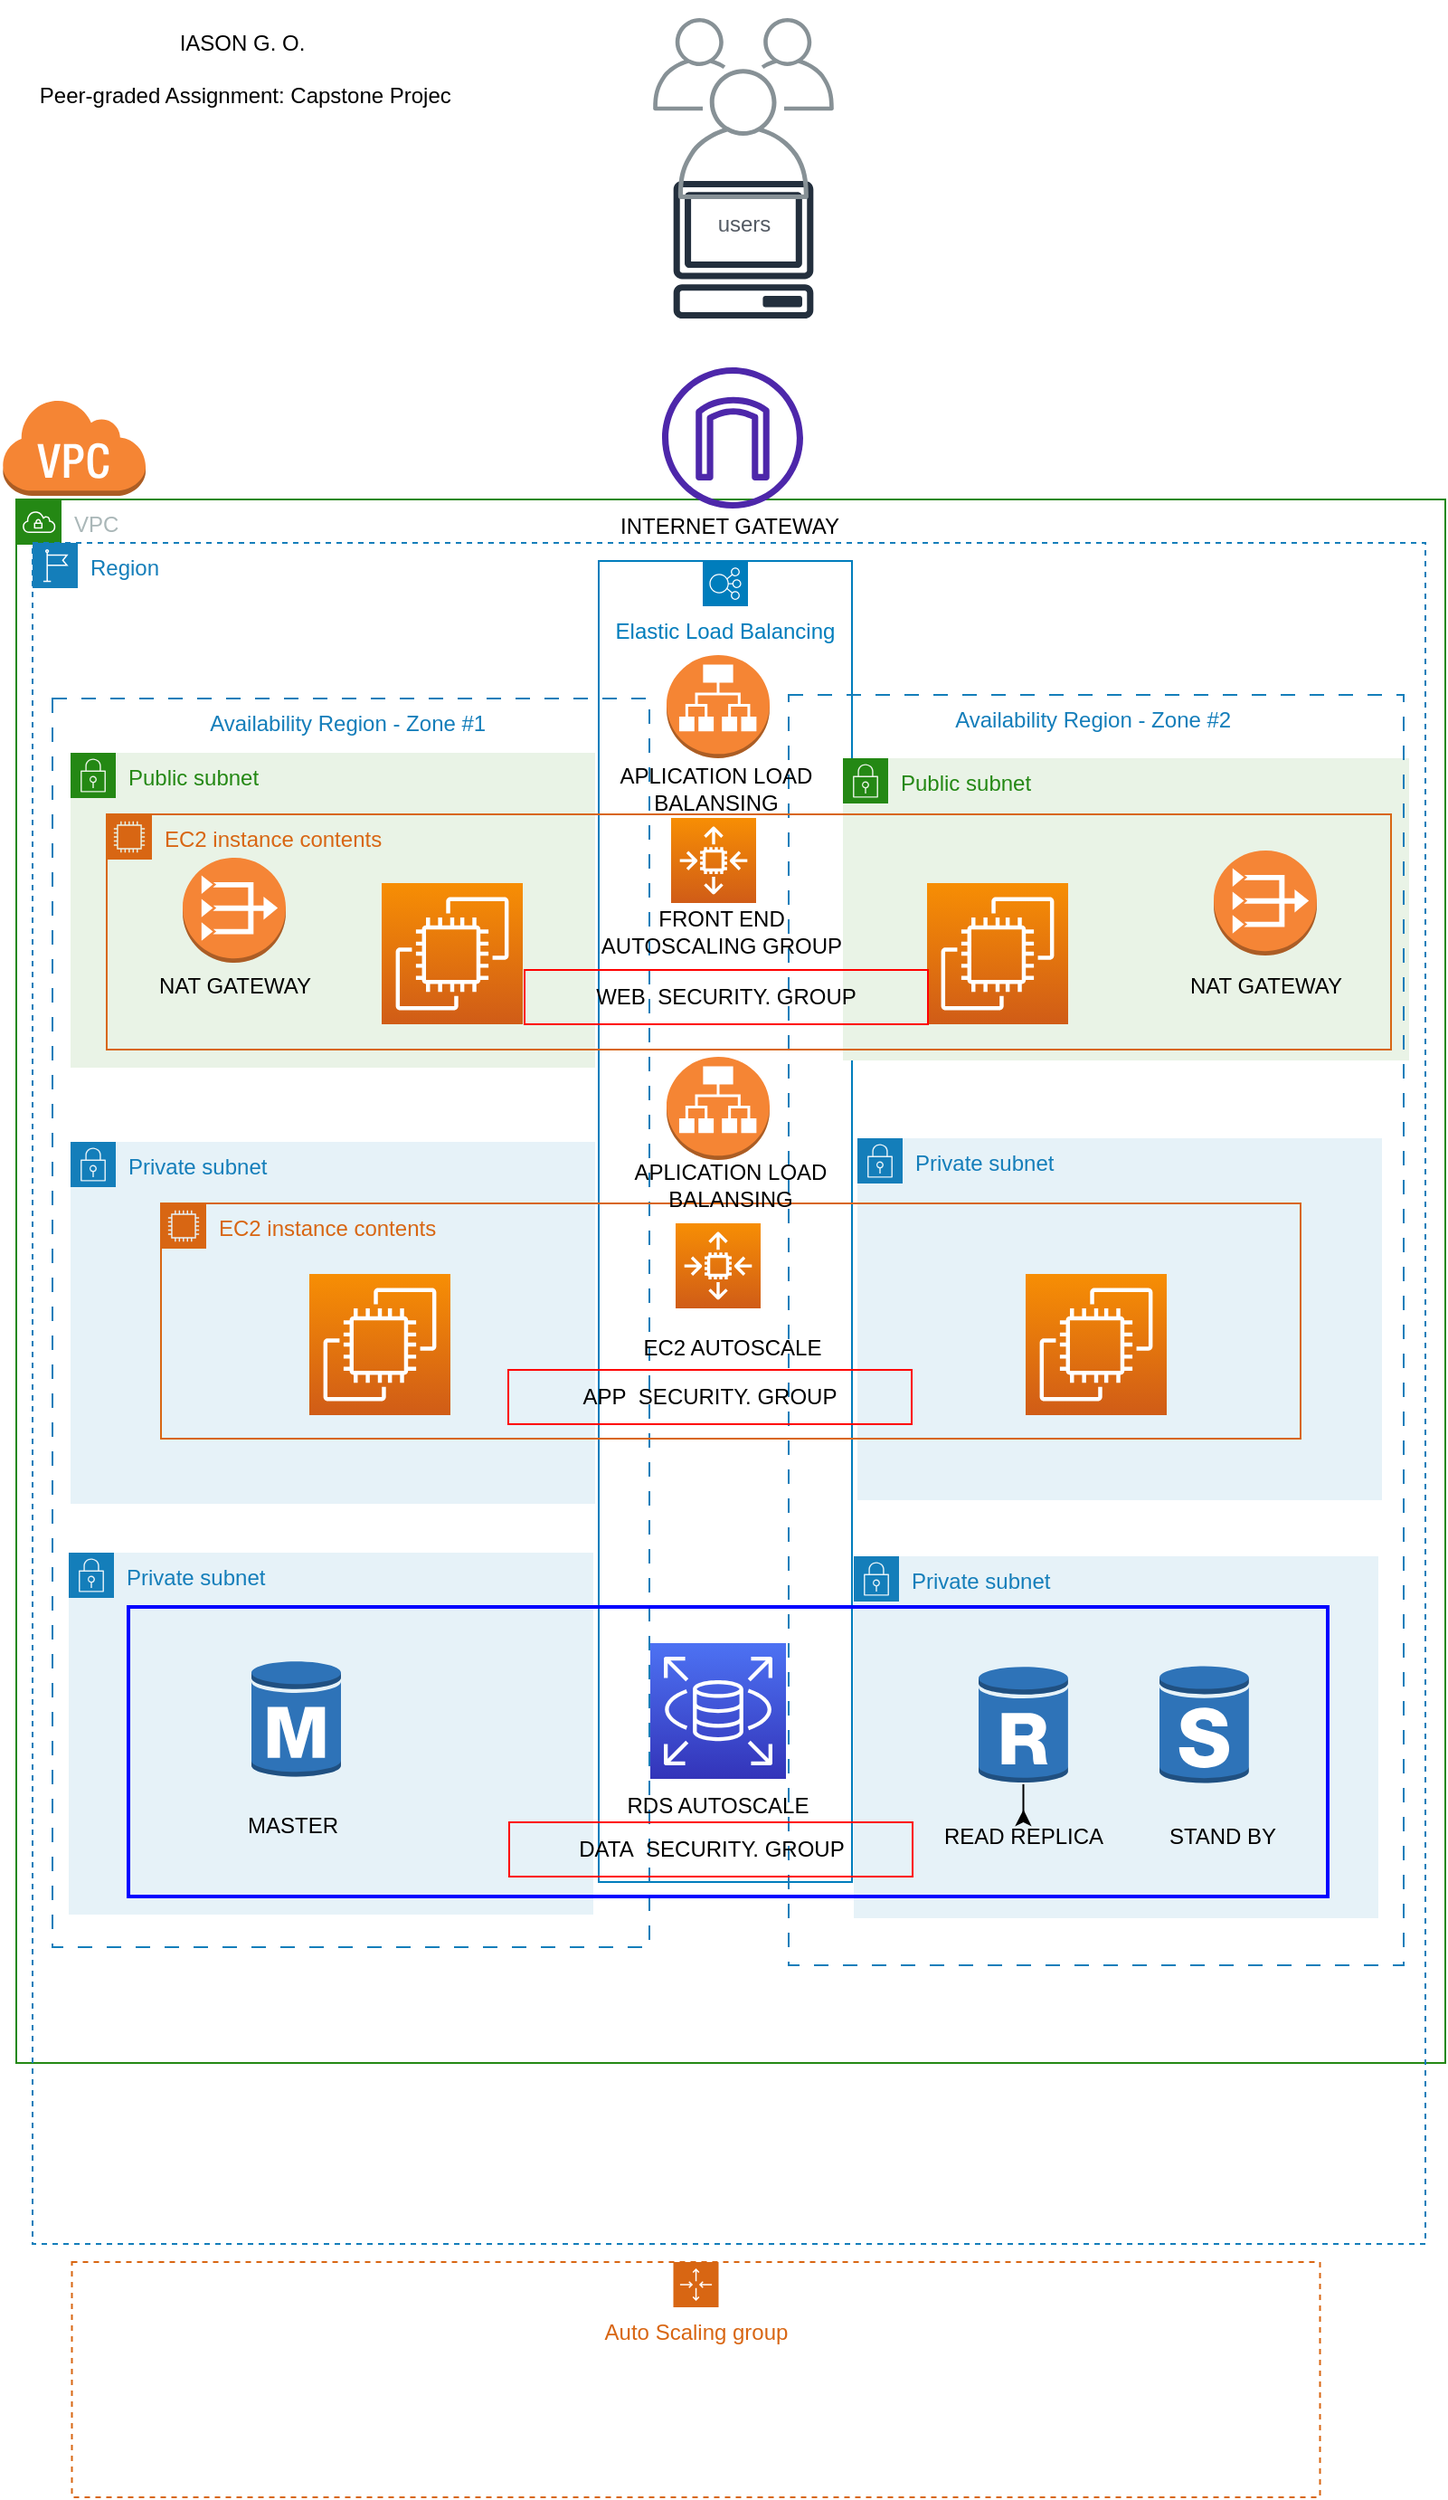 <mxfile version="20.8.6" type="github">
  <diagram id="tCGXWT_r_tcxS9mnZwyS" name="Page-1">
    <mxGraphModel dx="860" dy="1764" grid="1" gridSize="10" guides="1" tooltips="1" connect="1" arrows="1" fold="1" page="1" pageScale="1" pageWidth="827" pageHeight="1169" math="0" shadow="0">
      <root>
        <mxCell id="0" />
        <mxCell id="1" parent="0" />
        <mxCell id="pUD-tCBiniD4an03szl6-67" value="Elastic Load Balancing" style="sketch=0;outlineConnect=0;gradientColor=none;html=1;whiteSpace=wrap;fontSize=12;fontStyle=0;shape=mxgraph.aws4.groupCenter;grIcon=mxgraph.aws4.group_elastic_load_balancing;grStroke=1;strokeColor=#007DBC;fillColor=none;verticalAlign=top;align=center;fontColor=#007DBC;dashed=0;spacingTop=25;" parent="1" vertex="1">
          <mxGeometry x="340" y="-840" width="140" height="730" as="geometry" />
        </mxCell>
        <mxCell id="nU6l3-WDr7xgm6DIGecr-2" value="VPC" style="points=[[0,0],[0.25,0],[0.5,0],[0.75,0],[1,0],[1,0.25],[1,0.5],[1,0.75],[1,1],[0.75,1],[0.5,1],[0.25,1],[0,1],[0,0.75],[0,0.5],[0,0.25]];outlineConnect=0;gradientColor=none;html=1;whiteSpace=wrap;fontSize=12;fontStyle=0;container=1;pointerEvents=0;collapsible=0;recursiveResize=0;shape=mxgraph.aws4.group;grIcon=mxgraph.aws4.group_vpc;strokeColor=#248814;fillColor=none;verticalAlign=top;align=left;spacingLeft=30;fontColor=#AAB7B8;dashed=0;" parent="1" vertex="1">
          <mxGeometry x="18" y="-874" width="790" height="864" as="geometry" />
        </mxCell>
        <mxCell id="nU6l3-WDr7xgm6DIGecr-9" value="Public subnet" style="points=[[0,0],[0.25,0],[0.5,0],[0.75,0],[1,0],[1,0.25],[1,0.5],[1,0.75],[1,1],[0.75,1],[0.5,1],[0.25,1],[0,1],[0,0.75],[0,0.5],[0,0.25]];outlineConnect=0;gradientColor=none;html=1;whiteSpace=wrap;fontSize=12;fontStyle=0;container=1;pointerEvents=0;collapsible=0;recursiveResize=0;shape=mxgraph.aws4.group;grIcon=mxgraph.aws4.group_security_group;grStroke=0;strokeColor=#248814;fillColor=#E9F3E6;verticalAlign=top;align=left;spacingLeft=30;fontColor=#248814;dashed=0;" parent="nU6l3-WDr7xgm6DIGecr-2" vertex="1">
          <mxGeometry x="457" y="143" width="313" height="167" as="geometry" />
        </mxCell>
        <mxCell id="nU6l3-WDr7xgm6DIGecr-8" value="Availability Region - Zone #2 " style="fillColor=none;strokeColor=#147EBA;verticalAlign=top;fontStyle=0;fontColor=#147EBA;strokeWidth=1;dashed=1;dashPattern=8 8;" parent="nU6l3-WDr7xgm6DIGecr-2" vertex="1">
          <mxGeometry x="427" y="108" width="340" height="702" as="geometry" />
        </mxCell>
        <mxCell id="nU6l3-WDr7xgm6DIGecr-3" value="Availability Region - Zone #1 " style="fillColor=none;strokeColor=#147EBA;verticalAlign=top;fontStyle=0;fontColor=#147EBA;strokeWidth=1;dashed=1;dashPattern=8 8;" parent="nU6l3-WDr7xgm6DIGecr-2" vertex="1">
          <mxGeometry x="20" y="110" width="330" height="690" as="geometry" />
        </mxCell>
        <mxCell id="nU6l3-WDr7xgm6DIGecr-4" value="Private subnet" style="points=[[0,0],[0.25,0],[0.5,0],[0.75,0],[1,0],[1,0.25],[1,0.5],[1,0.75],[1,1],[0.75,1],[0.5,1],[0.25,1],[0,1],[0,0.75],[0,0.5],[0,0.25]];outlineConnect=0;gradientColor=none;html=1;whiteSpace=wrap;fontSize=12;fontStyle=0;container=1;pointerEvents=0;collapsible=0;recursiveResize=0;shape=mxgraph.aws4.group;grIcon=mxgraph.aws4.group_security_group;grStroke=0;strokeColor=#147EBA;fillColor=#E6F2F8;verticalAlign=top;align=left;spacingLeft=30;fontColor=#147EBA;dashed=0;" parent="nU6l3-WDr7xgm6DIGecr-2" vertex="1">
          <mxGeometry x="30" y="355" width="290" height="200" as="geometry" />
        </mxCell>
        <mxCell id="nU6l3-WDr7xgm6DIGecr-5" value="Public subnet" style="points=[[0,0],[0.25,0],[0.5,0],[0.75,0],[1,0],[1,0.25],[1,0.5],[1,0.75],[1,1],[0.75,1],[0.5,1],[0.25,1],[0,1],[0,0.75],[0,0.5],[0,0.25]];outlineConnect=0;gradientColor=none;html=1;whiteSpace=wrap;fontSize=12;fontStyle=0;container=1;pointerEvents=0;collapsible=0;recursiveResize=0;shape=mxgraph.aws4.group;grIcon=mxgraph.aws4.group_security_group;grStroke=0;strokeColor=#248814;fillColor=#E9F3E6;verticalAlign=top;align=left;spacingLeft=30;fontColor=#248814;dashed=0;" parent="nU6l3-WDr7xgm6DIGecr-2" vertex="1">
          <mxGeometry x="30" y="140" width="290" height="174" as="geometry" />
        </mxCell>
        <mxCell id="nU6l3-WDr7xgm6DIGecr-11" value="Private subnet" style="points=[[0,0],[0.25,0],[0.5,0],[0.75,0],[1,0],[1,0.25],[1,0.5],[1,0.75],[1,1],[0.75,1],[0.5,1],[0.25,1],[0,1],[0,0.75],[0,0.5],[0,0.25]];outlineConnect=0;gradientColor=none;html=1;whiteSpace=wrap;fontSize=12;fontStyle=0;container=1;pointerEvents=0;collapsible=0;recursiveResize=0;shape=mxgraph.aws4.group;grIcon=mxgraph.aws4.group_security_group;grStroke=0;strokeColor=#147EBA;fillColor=#E6F2F8;verticalAlign=top;align=left;spacingLeft=30;fontColor=#147EBA;dashed=0;" parent="nU6l3-WDr7xgm6DIGecr-2" vertex="1">
          <mxGeometry x="465" y="353" width="290" height="200" as="geometry" />
        </mxCell>
        <mxCell id="nU6l3-WDr7xgm6DIGecr-13" value="Private subnet" style="points=[[0,0],[0.25,0],[0.5,0],[0.75,0],[1,0],[1,0.25],[1,0.5],[1,0.75],[1,1],[0.75,1],[0.5,1],[0.25,1],[0,1],[0,0.75],[0,0.5],[0,0.25]];outlineConnect=0;gradientColor=none;html=1;whiteSpace=wrap;fontSize=12;fontStyle=0;container=1;pointerEvents=0;collapsible=0;recursiveResize=0;shape=mxgraph.aws4.group;grIcon=mxgraph.aws4.group_security_group;grStroke=0;strokeColor=#147EBA;fillColor=#E6F2F8;verticalAlign=top;align=left;spacingLeft=30;fontColor=#147EBA;dashed=0;" parent="nU6l3-WDr7xgm6DIGecr-2" vertex="1">
          <mxGeometry x="463" y="584" width="290" height="200" as="geometry" />
        </mxCell>
        <mxCell id="nU6l3-WDr7xgm6DIGecr-19" value="EC2 instance contents" style="points=[[0,0],[0.25,0],[0.5,0],[0.75,0],[1,0],[1,0.25],[1,0.5],[1,0.75],[1,1],[0.75,1],[0.5,1],[0.25,1],[0,1],[0,0.75],[0,0.5],[0,0.25]];outlineConnect=0;gradientColor=none;html=1;whiteSpace=wrap;fontSize=12;fontStyle=0;container=1;pointerEvents=0;collapsible=0;recursiveResize=0;shape=mxgraph.aws4.group;grIcon=mxgraph.aws4.group_ec2_instance_contents;strokeColor=#D86613;fillColor=none;verticalAlign=top;align=left;spacingLeft=30;fontColor=#D86613;dashed=0;" parent="nU6l3-WDr7xgm6DIGecr-2" vertex="1">
          <mxGeometry x="80" y="389" width="630" height="130" as="geometry" />
        </mxCell>
        <mxCell id="nU6l3-WDr7xgm6DIGecr-25" value="" style="sketch=0;points=[[0,0,0],[0.25,0,0],[0.5,0,0],[0.75,0,0],[1,0,0],[0,1,0],[0.25,1,0],[0.5,1,0],[0.75,1,0],[1,1,0],[0,0.25,0],[0,0.5,0],[0,0.75,0],[1,0.25,0],[1,0.5,0],[1,0.75,0]];outlineConnect=0;fontColor=#232F3E;gradientColor=#F78E04;gradientDirection=north;fillColor=#D05C17;strokeColor=#ffffff;dashed=0;verticalLabelPosition=bottom;verticalAlign=top;align=center;html=1;fontSize=12;fontStyle=0;aspect=fixed;shape=mxgraph.aws4.resourceIcon;resIcon=mxgraph.aws4.ec2;" parent="nU6l3-WDr7xgm6DIGecr-19" vertex="1">
          <mxGeometry x="82" y="39" width="78" height="78" as="geometry" />
        </mxCell>
        <mxCell id="nU6l3-WDr7xgm6DIGecr-26" value="" style="sketch=0;points=[[0,0,0],[0.25,0,0],[0.5,0,0],[0.75,0,0],[1,0,0],[0,1,0],[0.25,1,0],[0.5,1,0],[0.75,1,0],[1,1,0],[0,0.25,0],[0,0.5,0],[0,0.75,0],[1,0.25,0],[1,0.5,0],[1,0.75,0]];outlineConnect=0;fontColor=#232F3E;gradientColor=#F78E04;gradientDirection=north;fillColor=#D05C17;strokeColor=#ffffff;dashed=0;verticalLabelPosition=bottom;verticalAlign=top;align=center;html=1;fontSize=12;fontStyle=0;aspect=fixed;shape=mxgraph.aws4.resourceIcon;resIcon=mxgraph.aws4.ec2;" parent="nU6l3-WDr7xgm6DIGecr-19" vertex="1">
          <mxGeometry x="478" y="39" width="78" height="78" as="geometry" />
        </mxCell>
        <mxCell id="pUD-tCBiniD4an03szl6-63" value="APLICATION LOAD &lt;br&gt;BALANSING" style="text;html=1;strokeColor=none;fillColor=none;align=center;verticalAlign=middle;whiteSpace=wrap;rounded=0;" parent="nU6l3-WDr7xgm6DIGecr-19" vertex="1">
          <mxGeometry x="212.25" y="-25" width="205.5" height="30" as="geometry" />
        </mxCell>
        <mxCell id="nU6l3-WDr7xgm6DIGecr-29" value="" style="outlineConnect=0;dashed=0;verticalLabelPosition=bottom;verticalAlign=top;align=center;html=1;shape=mxgraph.aws3.rds_db_instance;fillColor=#2E73B8;gradientColor=none;" parent="nU6l3-WDr7xgm6DIGecr-2" vertex="1">
          <mxGeometry x="132" y="634" width="49.5" height="66" as="geometry" />
        </mxCell>
        <mxCell id="nU6l3-WDr7xgm6DIGecr-31" value="" style="outlineConnect=0;dashed=0;verticalLabelPosition=bottom;verticalAlign=top;align=center;html=1;shape=mxgraph.aws3.rds_db_instance_standby_multi_az;fillColor=#2E73B8;gradientColor=none;" parent="nU6l3-WDr7xgm6DIGecr-2" vertex="1">
          <mxGeometry x="632" y="644" width="49.5" height="66" as="geometry" />
        </mxCell>
        <mxCell id="pUD-tCBiniD4an03szl6-11" value="READ REPLICA" style="text;html=1;strokeColor=none;fillColor=none;align=center;verticalAlign=middle;whiteSpace=wrap;rounded=0;" parent="nU6l3-WDr7xgm6DIGecr-2" vertex="1">
          <mxGeometry x="502.75" y="724" width="108" height="30" as="geometry" />
        </mxCell>
        <mxCell id="pUD-tCBiniD4an03szl6-12" value="STAND BY" style="text;html=1;strokeColor=none;fillColor=none;align=center;verticalAlign=middle;whiteSpace=wrap;rounded=0;" parent="nU6l3-WDr7xgm6DIGecr-2" vertex="1">
          <mxGeometry x="612.75" y="724" width="108" height="30" as="geometry" />
        </mxCell>
        <mxCell id="pUD-tCBiniD4an03szl6-19" value="" style="sketch=0;outlineConnect=0;fontColor=#232F3E;gradientColor=none;fillColor=#4D27AA;strokeColor=none;dashed=0;verticalLabelPosition=bottom;verticalAlign=top;align=center;html=1;fontSize=12;fontStyle=0;aspect=fixed;pointerEvents=1;shape=mxgraph.aws4.internet_gateway;" parent="nU6l3-WDr7xgm6DIGecr-2" vertex="1">
          <mxGeometry x="357" y="-73" width="78" height="78" as="geometry" />
        </mxCell>
        <mxCell id="pUD-tCBiniD4an03szl6-17" value="FRONT END AUTOSCALING GROUP" style="text;html=1;strokeColor=none;fillColor=none;align=center;verticalAlign=middle;whiteSpace=wrap;rounded=0;" parent="nU6l3-WDr7xgm6DIGecr-2" vertex="1">
          <mxGeometry x="315" y="224" width="150" height="30" as="geometry" />
        </mxCell>
        <mxCell id="pUD-tCBiniD4an03szl6-16" value="EC2 AUTOSCALE" style="text;html=1;strokeColor=none;fillColor=none;align=center;verticalAlign=middle;whiteSpace=wrap;rounded=0;" parent="nU6l3-WDr7xgm6DIGecr-2" vertex="1">
          <mxGeometry x="342" y="454" width="108" height="30" as="geometry" />
        </mxCell>
        <mxCell id="b5eloCtFHpBhcPnE_8zZ-4" value="" style="edgeStyle=orthogonalEdgeStyle;rounded=0;orthogonalLoop=1;jettySize=auto;html=1;" edge="1" parent="nU6l3-WDr7xgm6DIGecr-2" source="nU6l3-WDr7xgm6DIGecr-30" target="pUD-tCBiniD4an03szl6-11">
          <mxGeometry relative="1" as="geometry" />
        </mxCell>
        <mxCell id="nU6l3-WDr7xgm6DIGecr-30" value="" style="outlineConnect=0;dashed=0;verticalLabelPosition=bottom;verticalAlign=top;align=center;html=1;shape=mxgraph.aws3.rds_db_instance_read_replica;fillColor=#2E73B8;gradientColor=none;" parent="nU6l3-WDr7xgm6DIGecr-2" vertex="1">
          <mxGeometry x="532" y="644" width="49.5" height="66" as="geometry" />
        </mxCell>
        <mxCell id="b5eloCtFHpBhcPnE_8zZ-6" value="APP&amp;nbsp; SECURITY. GROUP" style="text;html=1;strokeColor=#FF0000;fillColor=none;align=center;verticalAlign=middle;whiteSpace=wrap;rounded=0;strokeWidth=1;" vertex="1" parent="nU6l3-WDr7xgm6DIGecr-2">
          <mxGeometry x="272" y="481" width="223" height="30" as="geometry" />
        </mxCell>
        <mxCell id="pUD-tCBiniD4an03szl6-57" value="" style="sketch=0;points=[[0,0,0],[0.25,0,0],[0.5,0,0],[0.75,0,0],[1,0,0],[0,1,0],[0.25,1,0],[0.5,1,0],[0.75,1,0],[1,1,0],[0,0.25,0],[0,0.5,0],[0,0.75,0],[1,0.25,0],[1,0.5,0],[1,0.75,0]];outlineConnect=0;fontColor=#232F3E;gradientColor=#F78E04;gradientDirection=north;fillColor=#D05C17;strokeColor=#ffffff;dashed=0;verticalLabelPosition=bottom;verticalAlign=top;align=center;html=1;fontSize=12;fontStyle=0;aspect=fixed;shape=mxgraph.aws4.resourceIcon;resIcon=mxgraph.aws4.ec2;" parent="nU6l3-WDr7xgm6DIGecr-2" vertex="1">
          <mxGeometry x="202" y="212" width="78" height="78" as="geometry" />
        </mxCell>
        <mxCell id="pUD-tCBiniD4an03szl6-58" value="" style="sketch=0;points=[[0,0,0],[0.25,0,0],[0.5,0,0],[0.75,0,0],[1,0,0],[0,1,0],[0.25,1,0],[0.5,1,0],[0.75,1,0],[1,1,0],[0,0.25,0],[0,0.5,0],[0,0.75,0],[1,0.25,0],[1,0.5,0],[1,0.75,0]];outlineConnect=0;fontColor=#232F3E;gradientColor=#F78E04;gradientDirection=north;fillColor=#D05C17;strokeColor=#ffffff;dashed=0;verticalLabelPosition=bottom;verticalAlign=top;align=center;html=1;fontSize=12;fontStyle=0;aspect=fixed;shape=mxgraph.aws4.resourceIcon;resIcon=mxgraph.aws4.ec2;" parent="nU6l3-WDr7xgm6DIGecr-2" vertex="1">
          <mxGeometry x="503.5" y="212" width="78" height="78" as="geometry" />
        </mxCell>
        <mxCell id="b5eloCtFHpBhcPnE_8zZ-9" value="" style="outlineConnect=0;dashed=0;verticalLabelPosition=bottom;verticalAlign=top;align=center;html=1;shape=mxgraph.aws3.vpc_nat_gateway;fillColor=#F58536;gradientColor=none;strokeColor=#FF0000;strokeWidth=2;" vertex="1" parent="nU6l3-WDr7xgm6DIGecr-2">
          <mxGeometry x="662" y="194" width="57" height="58" as="geometry" />
        </mxCell>
        <mxCell id="pUD-tCBiniD4an03szl6-56" value="EC2 instance contents" style="points=[[0,0],[0.25,0],[0.5,0],[0.75,0],[1,0],[1,0.25],[1,0.5],[1,0.75],[1,1],[0.75,1],[0.5,1],[0.25,1],[0,1],[0,0.75],[0,0.5],[0,0.25]];outlineConnect=0;gradientColor=none;html=1;whiteSpace=wrap;fontSize=12;fontStyle=0;container=1;pointerEvents=0;collapsible=0;recursiveResize=0;shape=mxgraph.aws4.group;grIcon=mxgraph.aws4.group_ec2_instance_contents;strokeColor=#D86613;fillColor=none;verticalAlign=top;align=left;spacingLeft=30;fontColor=#D86613;dashed=0;" parent="nU6l3-WDr7xgm6DIGecr-2" vertex="1">
          <mxGeometry x="50" y="174" width="710" height="130" as="geometry" />
        </mxCell>
        <mxCell id="pUD-tCBiniD4an03szl6-65" value="" style="sketch=0;points=[[0,0,0],[0.25,0,0],[0.5,0,0],[0.75,0,0],[1,0,0],[0,1,0],[0.25,1,0],[0.5,1,0],[0.75,1,0],[1,1,0],[0,0.25,0],[0,0.5,0],[0,0.75,0],[1,0.25,0],[1,0.5,0],[1,0.75,0]];outlineConnect=0;fontColor=#232F3E;gradientColor=#F78E04;gradientDirection=north;fillColor=#D05C17;strokeColor=#ffffff;dashed=0;verticalLabelPosition=bottom;verticalAlign=top;align=center;html=1;fontSize=12;fontStyle=0;aspect=fixed;shape=mxgraph.aws4.resourceIcon;resIcon=mxgraph.aws4.auto_scaling2;" parent="pUD-tCBiniD4an03szl6-56" vertex="1">
          <mxGeometry x="312" y="2" width="47" height="47" as="geometry" />
        </mxCell>
        <mxCell id="b5eloCtFHpBhcPnE_8zZ-8" value="" style="outlineConnect=0;dashed=0;verticalLabelPosition=bottom;verticalAlign=top;align=center;html=1;shape=mxgraph.aws3.vpc_nat_gateway;fillColor=#F58536;gradientColor=none;strokeColor=#FF0000;strokeWidth=2;" vertex="1" parent="nU6l3-WDr7xgm6DIGecr-2">
          <mxGeometry x="92" y="198" width="57" height="58" as="geometry" />
        </mxCell>
        <mxCell id="b5eloCtFHpBhcPnE_8zZ-11" value="NAT GATEWAY" style="text;html=1;strokeColor=none;fillColor=none;align=center;verticalAlign=middle;whiteSpace=wrap;rounded=0;" vertex="1" parent="nU6l3-WDr7xgm6DIGecr-2">
          <mxGeometry x="51.5" y="254" width="138" height="30" as="geometry" />
        </mxCell>
        <mxCell id="b5eloCtFHpBhcPnE_8zZ-12" value="NAT GATEWAY" style="text;html=1;strokeColor=none;fillColor=none;align=center;verticalAlign=middle;whiteSpace=wrap;rounded=0;" vertex="1" parent="nU6l3-WDr7xgm6DIGecr-2">
          <mxGeometry x="621.5" y="254" width="138" height="30" as="geometry" />
        </mxCell>
        <mxCell id="pUD-tCBiniD4an03szl6-9" value="Region" style="points=[[0,0],[0.25,0],[0.5,0],[0.75,0],[1,0],[1,0.25],[1,0.5],[1,0.75],[1,1],[0.75,1],[0.5,1],[0.25,1],[0,1],[0,0.75],[0,0.5],[0,0.25]];outlineConnect=0;gradientColor=none;html=1;whiteSpace=wrap;fontSize=12;fontStyle=0;container=1;pointerEvents=0;collapsible=0;recursiveResize=0;shape=mxgraph.aws4.group;grIcon=mxgraph.aws4.group_region;strokeColor=#147EBA;fillColor=none;verticalAlign=top;align=left;spacingLeft=30;fontColor=#147EBA;dashed=1;" parent="1" vertex="1">
          <mxGeometry x="27" y="-850" width="770" height="940" as="geometry" />
        </mxCell>
        <mxCell id="nU6l3-WDr7xgm6DIGecr-35" value="" style="sketch=0;points=[[0,0,0],[0.25,0,0],[0.5,0,0],[0.75,0,0],[1,0,0],[0,1,0],[0.25,1,0],[0.5,1,0],[0.75,1,0],[1,1,0],[0,0.25,0],[0,0.5,0],[0,0.75,0],[1,0.25,0],[1,0.5,0],[1,0.75,0]];outlineConnect=0;fontColor=#232F3E;gradientColor=#4D72F3;gradientDirection=north;fillColor=#3334B9;strokeColor=#ffffff;dashed=0;verticalLabelPosition=bottom;verticalAlign=top;align=center;html=1;fontSize=12;fontStyle=0;aspect=fixed;shape=mxgraph.aws4.resourceIcon;resIcon=mxgraph.aws4.rds;" parent="pUD-tCBiniD4an03szl6-9" vertex="1">
          <mxGeometry x="341.5" y="608" width="75" height="75" as="geometry" />
        </mxCell>
        <mxCell id="nU6l3-WDr7xgm6DIGecr-7" value="Private subnet" style="points=[[0,0],[0.25,0],[0.5,0],[0.75,0],[1,0],[1,0.25],[1,0.5],[1,0.75],[1,1],[0.75,1],[0.5,1],[0.25,1],[0,1],[0,0.75],[0,0.5],[0,0.25]];outlineConnect=0;gradientColor=none;html=1;whiteSpace=wrap;fontSize=12;fontStyle=0;container=1;pointerEvents=0;collapsible=0;recursiveResize=0;shape=mxgraph.aws4.group;grIcon=mxgraph.aws4.group_security_group;grStroke=0;strokeColor=#147EBA;fillColor=#E6F2F8;verticalAlign=top;align=left;spacingLeft=30;fontColor=#147EBA;dashed=0;" parent="pUD-tCBiniD4an03szl6-9" vertex="1">
          <mxGeometry x="20" y="558" width="290" height="200" as="geometry" />
        </mxCell>
        <mxCell id="pUD-tCBiniD4an03szl6-59" value="INTERNET GATEWAY" style="text;html=1;strokeColor=none;fillColor=none;align=center;verticalAlign=middle;whiteSpace=wrap;rounded=0;" parent="pUD-tCBiniD4an03szl6-9" vertex="1">
          <mxGeometry x="265.5" y="-24" width="239" height="30" as="geometry" />
        </mxCell>
        <mxCell id="pUD-tCBiniD4an03szl6-14" value="RDS AUTOSCALE" style="text;html=1;strokeColor=none;fillColor=none;align=center;verticalAlign=middle;whiteSpace=wrap;rounded=0;" parent="pUD-tCBiniD4an03szl6-9" vertex="1">
          <mxGeometry x="325" y="683" width="108" height="30" as="geometry" />
        </mxCell>
        <mxCell id="pUD-tCBiniD4an03szl6-13" value="MASTER" style="text;html=1;strokeColor=none;fillColor=none;align=center;verticalAlign=middle;whiteSpace=wrap;rounded=0;" parent="pUD-tCBiniD4an03szl6-9" vertex="1">
          <mxGeometry x="90" y="694" width="108" height="30" as="geometry" />
        </mxCell>
        <mxCell id="pUD-tCBiniD4an03szl6-61" value="" style="outlineConnect=0;dashed=0;verticalLabelPosition=bottom;verticalAlign=top;align=center;html=1;shape=mxgraph.aws3.rds_db_instance;fillColor=#2E73B8;gradientColor=none;" parent="pUD-tCBiniD4an03szl6-9" vertex="1">
          <mxGeometry x="121" y="617" width="49.5" height="66" as="geometry" />
        </mxCell>
        <mxCell id="pUD-tCBiniD4an03szl6-62" value="APLICATION LOAD BALANSING" style="text;html=1;strokeColor=none;fillColor=none;align=center;verticalAlign=middle;whiteSpace=wrap;rounded=0;" parent="pUD-tCBiniD4an03szl6-9" vertex="1">
          <mxGeometry x="300" y="121" width="155.5" height="30" as="geometry" />
        </mxCell>
        <mxCell id="pUD-tCBiniD4an03szl6-7" value="" style="outlineConnect=0;dashed=0;verticalLabelPosition=bottom;verticalAlign=top;align=center;html=1;shape=mxgraph.aws3.application_load_balancer;fillColor=#F58534;gradientColor=none;" parent="pUD-tCBiniD4an03szl6-9" vertex="1">
          <mxGeometry x="350.5" y="284" width="57" height="57" as="geometry" />
        </mxCell>
        <mxCell id="pUD-tCBiniD4an03szl6-6" value="" style="outlineConnect=0;dashed=0;verticalLabelPosition=bottom;verticalAlign=top;align=center;html=1;shape=mxgraph.aws3.application_load_balancer;fillColor=#F58534;gradientColor=none;" parent="pUD-tCBiniD4an03szl6-9" vertex="1">
          <mxGeometry x="350.5" y="62" width="57" height="57" as="geometry" />
        </mxCell>
        <mxCell id="nU6l3-WDr7xgm6DIGecr-23" value="" style="sketch=0;points=[[0,0,0],[0.25,0,0],[0.5,0,0],[0.75,0,0],[1,0,0],[0,1,0],[0.25,1,0],[0.5,1,0],[0.75,1,0],[1,1,0],[0,0.25,0],[0,0.5,0],[0,0.75,0],[1,0.25,0],[1,0.5,0],[1,0.75,0]];outlineConnect=0;fontColor=#232F3E;gradientColor=#F78E04;gradientDirection=north;fillColor=#D05C17;strokeColor=#ffffff;dashed=0;verticalLabelPosition=bottom;verticalAlign=top;align=center;html=1;fontSize=12;fontStyle=0;aspect=fixed;shape=mxgraph.aws4.resourceIcon;resIcon=mxgraph.aws4.auto_scaling2;" parent="pUD-tCBiniD4an03szl6-9" vertex="1">
          <mxGeometry x="355.5" y="376" width="47" height="47" as="geometry" />
        </mxCell>
        <mxCell id="b5eloCtFHpBhcPnE_8zZ-7" value="DATA&amp;nbsp; SECURITY. GROUP" style="text;html=1;strokeColor=#FF0000;fillColor=none;align=center;verticalAlign=middle;whiteSpace=wrap;rounded=0;strokeWidth=1;" vertex="1" parent="pUD-tCBiniD4an03szl6-9">
          <mxGeometry x="263.5" y="707" width="223" height="30" as="geometry" />
        </mxCell>
        <mxCell id="b5eloCtFHpBhcPnE_8zZ-5" value="WEB&amp;nbsp; SECURITY. GROUP" style="text;html=1;strokeColor=#FF0000;fillColor=none;align=center;verticalAlign=middle;whiteSpace=wrap;rounded=0;strokeWidth=1;" vertex="1" parent="pUD-tCBiniD4an03szl6-9">
          <mxGeometry x="272" y="236" width="223" height="30" as="geometry" />
        </mxCell>
        <mxCell id="pUD-tCBiniD4an03szl6-60" style="edgeStyle=orthogonalEdgeStyle;rounded=0;orthogonalLoop=1;jettySize=auto;html=1;exitX=0.5;exitY=1;exitDx=0;exitDy=0;" parent="1" source="nU6l3-WDr7xgm6DIGecr-2" target="nU6l3-WDr7xgm6DIGecr-2" edge="1">
          <mxGeometry relative="1" as="geometry" />
        </mxCell>
        <mxCell id="nU6l3-WDr7xgm6DIGecr-38" value="Auto Scaling group" style="points=[[0,0],[0.25,0],[0.5,0],[0.75,0],[1,0],[1,0.25],[1,0.5],[1,0.75],[1,1],[0.75,1],[0.5,1],[0.25,1],[0,1],[0,0.75],[0,0.5],[0,0.25]];outlineConnect=0;gradientColor=none;html=1;whiteSpace=wrap;fontSize=12;fontStyle=0;container=1;pointerEvents=0;collapsible=0;recursiveResize=0;shape=mxgraph.aws4.groupCenter;grIcon=mxgraph.aws4.group_auto_scaling_group;grStroke=1;strokeColor=#D86613;fillColor=none;verticalAlign=top;align=center;fontColor=#D86613;dashed=1;spacingTop=25;" parent="1" vertex="1">
          <mxGeometry x="48.75" y="100" width="690" height="130" as="geometry" />
        </mxCell>
        <mxCell id="b5eloCtFHpBhcPnE_8zZ-1" value="" style="sketch=0;outlineConnect=0;fontColor=#232F3E;gradientColor=none;fillColor=#232F3D;strokeColor=none;dashed=0;verticalLabelPosition=bottom;verticalAlign=top;align=center;html=1;fontSize=12;fontStyle=0;aspect=fixed;pointerEvents=1;shape=mxgraph.aws4.client;" vertex="1" parent="1">
          <mxGeometry x="381" y="-1050" width="78" height="76" as="geometry" />
        </mxCell>
        <mxCell id="b5eloCtFHpBhcPnE_8zZ-2" value="users" style="sketch=0;outlineConnect=0;gradientColor=none;fontColor=#545B64;strokeColor=none;fillColor=#879196;dashed=0;verticalLabelPosition=bottom;verticalAlign=top;align=center;html=1;fontSize=12;fontStyle=0;aspect=fixed;shape=mxgraph.aws4.illustration_users;pointerEvents=1" vertex="1" parent="1">
          <mxGeometry x="370" y="-1140" width="100" height="100" as="geometry" />
        </mxCell>
        <mxCell id="b5eloCtFHpBhcPnE_8zZ-3" value="" style="outlineConnect=0;dashed=0;verticalLabelPosition=bottom;verticalAlign=top;align=center;html=1;shape=mxgraph.aws3.virtual_private_cloud;fillColor=#F58534;gradientColor=none;" vertex="1" parent="1">
          <mxGeometry x="10" y="-930" width="79.5" height="54" as="geometry" />
        </mxCell>
        <mxCell id="PqSkUi8dR_cZl_RLUi8s-6" value="" style="rounded=0;whiteSpace=wrap;html=1;fillColor=none;strokeColor=#0000FF;strokeWidth=2;" parent="1" vertex="1">
          <mxGeometry x="80" y="-262" width="663" height="160" as="geometry" />
        </mxCell>
        <mxCell id="b5eloCtFHpBhcPnE_8zZ-14" value="IASON G. O.&lt;br&gt;&lt;br&gt;&amp;nbsp;Peer-graded Assignment: Capstone Projec&lt;br&gt;&lt;br&gt;" style="text;html=1;strokeColor=none;fillColor=none;align=center;verticalAlign=middle;whiteSpace=wrap;rounded=0;" vertex="1" parent="1">
          <mxGeometry x="18" y="-1150" width="250" height="90" as="geometry" />
        </mxCell>
      </root>
    </mxGraphModel>
  </diagram>
</mxfile>
